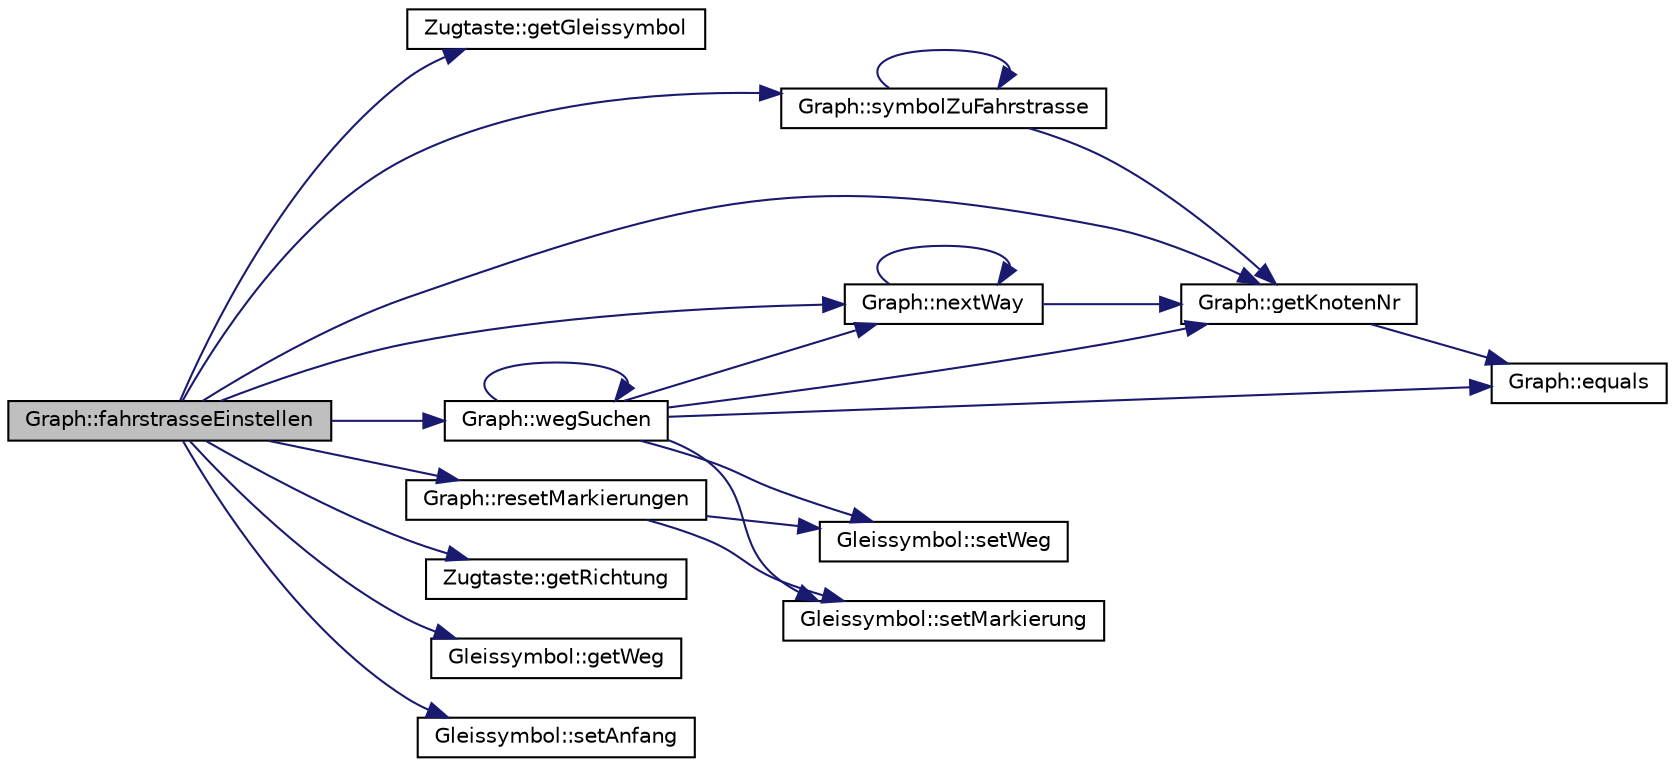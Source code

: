 digraph "Graph::fahrstrasseEinstellen"
{
 // LATEX_PDF_SIZE
  edge [fontname="Helvetica",fontsize="10",labelfontname="Helvetica",labelfontsize="10"];
  node [fontname="Helvetica",fontsize="10",shape=record];
  rankdir="LR";
  Node1 [label="Graph::fahrstrasseEinstellen",height=0.2,width=0.4,color="black", fillcolor="grey75", style="filled", fontcolor="black",tooltip=" "];
  Node1 -> Node2 [color="midnightblue",fontsize="10",style="solid",fontname="Helvetica"];
  Node2 [label="Zugtaste::getGleissymbol",height=0.2,width=0.4,color="black", fillcolor="white", style="filled",URL="$class_zugtaste.html#ae6a56e8928fb6cfdd0d3a3465e2d4180",tooltip=" "];
  Node1 -> Node3 [color="midnightblue",fontsize="10",style="solid",fontname="Helvetica"];
  Node3 [label="Graph::getKnotenNr",height=0.2,width=0.4,color="black", fillcolor="white", style="filled",URL="$class_graph.html#a6a8d2658474632c9396e1cd0bb54f7df",tooltip=" "];
  Node3 -> Node4 [color="midnightblue",fontsize="10",style="solid",fontname="Helvetica"];
  Node4 [label="Graph::equals",height=0.2,width=0.4,color="black", fillcolor="white", style="filled",URL="$class_graph.html#a139545e90bd834be2bb08c440115a6c8",tooltip=" "];
  Node1 -> Node5 [color="midnightblue",fontsize="10",style="solid",fontname="Helvetica"];
  Node5 [label="Zugtaste::getRichtung",height=0.2,width=0.4,color="black", fillcolor="white", style="filled",URL="$class_zugtaste.html#a085f8467776ffa32287cff3b976c7df4",tooltip=" "];
  Node1 -> Node6 [color="midnightblue",fontsize="10",style="solid",fontname="Helvetica"];
  Node6 [label="Gleissymbol::getWeg",height=0.2,width=0.4,color="black", fillcolor="white", style="filled",URL="$class_gleissymbol.html#a87c2fca0eacd12941fa162813fc91942",tooltip=" "];
  Node1 -> Node7 [color="midnightblue",fontsize="10",style="solid",fontname="Helvetica"];
  Node7 [label="Graph::nextWay",height=0.2,width=0.4,color="black", fillcolor="white", style="filled",URL="$class_graph.html#ac1bcc2af29fe0171521fc9b89a7424f8",tooltip=" "];
  Node7 -> Node3 [color="midnightblue",fontsize="10",style="solid",fontname="Helvetica"];
  Node7 -> Node7 [color="midnightblue",fontsize="10",style="solid",fontname="Helvetica"];
  Node1 -> Node8 [color="midnightblue",fontsize="10",style="solid",fontname="Helvetica"];
  Node8 [label="Graph::resetMarkierungen",height=0.2,width=0.4,color="black", fillcolor="white", style="filled",URL="$class_graph.html#af5d721b12df2bc9f8184efb3635017f1",tooltip=" "];
  Node8 -> Node9 [color="midnightblue",fontsize="10",style="solid",fontname="Helvetica"];
  Node9 [label="Gleissymbol::setMarkierung",height=0.2,width=0.4,color="black", fillcolor="white", style="filled",URL="$class_gleissymbol.html#a4c8703c8c64ea115dd8e7df888268476",tooltip=" "];
  Node8 -> Node10 [color="midnightblue",fontsize="10",style="solid",fontname="Helvetica"];
  Node10 [label="Gleissymbol::setWeg",height=0.2,width=0.4,color="black", fillcolor="white", style="filled",URL="$class_gleissymbol.html#a0ab83b470047c86fafd50cab87fe23c0",tooltip=" "];
  Node1 -> Node11 [color="midnightblue",fontsize="10",style="solid",fontname="Helvetica"];
  Node11 [label="Gleissymbol::setAnfang",height=0.2,width=0.4,color="black", fillcolor="white", style="filled",URL="$class_gleissymbol.html#a8f3db56879b7bb4f151c72966d4769c2",tooltip=" "];
  Node1 -> Node12 [color="midnightblue",fontsize="10",style="solid",fontname="Helvetica"];
  Node12 [label="Graph::symbolZuFahrstrasse",height=0.2,width=0.4,color="black", fillcolor="white", style="filled",URL="$class_graph.html#a8536235cdee21737d42b1705ee1d2c58",tooltip=" "];
  Node12 -> Node3 [color="midnightblue",fontsize="10",style="solid",fontname="Helvetica"];
  Node12 -> Node12 [color="midnightblue",fontsize="10",style="solid",fontname="Helvetica"];
  Node1 -> Node13 [color="midnightblue",fontsize="10",style="solid",fontname="Helvetica"];
  Node13 [label="Graph::wegSuchen",height=0.2,width=0.4,color="black", fillcolor="white", style="filled",URL="$class_graph.html#a93b9ad8849dc8e1dfcf85dcf5b522d37",tooltip=" "];
  Node13 -> Node4 [color="midnightblue",fontsize="10",style="solid",fontname="Helvetica"];
  Node13 -> Node3 [color="midnightblue",fontsize="10",style="solid",fontname="Helvetica"];
  Node13 -> Node7 [color="midnightblue",fontsize="10",style="solid",fontname="Helvetica"];
  Node13 -> Node9 [color="midnightblue",fontsize="10",style="solid",fontname="Helvetica"];
  Node13 -> Node10 [color="midnightblue",fontsize="10",style="solid",fontname="Helvetica"];
  Node13 -> Node13 [color="midnightblue",fontsize="10",style="solid",fontname="Helvetica"];
}
